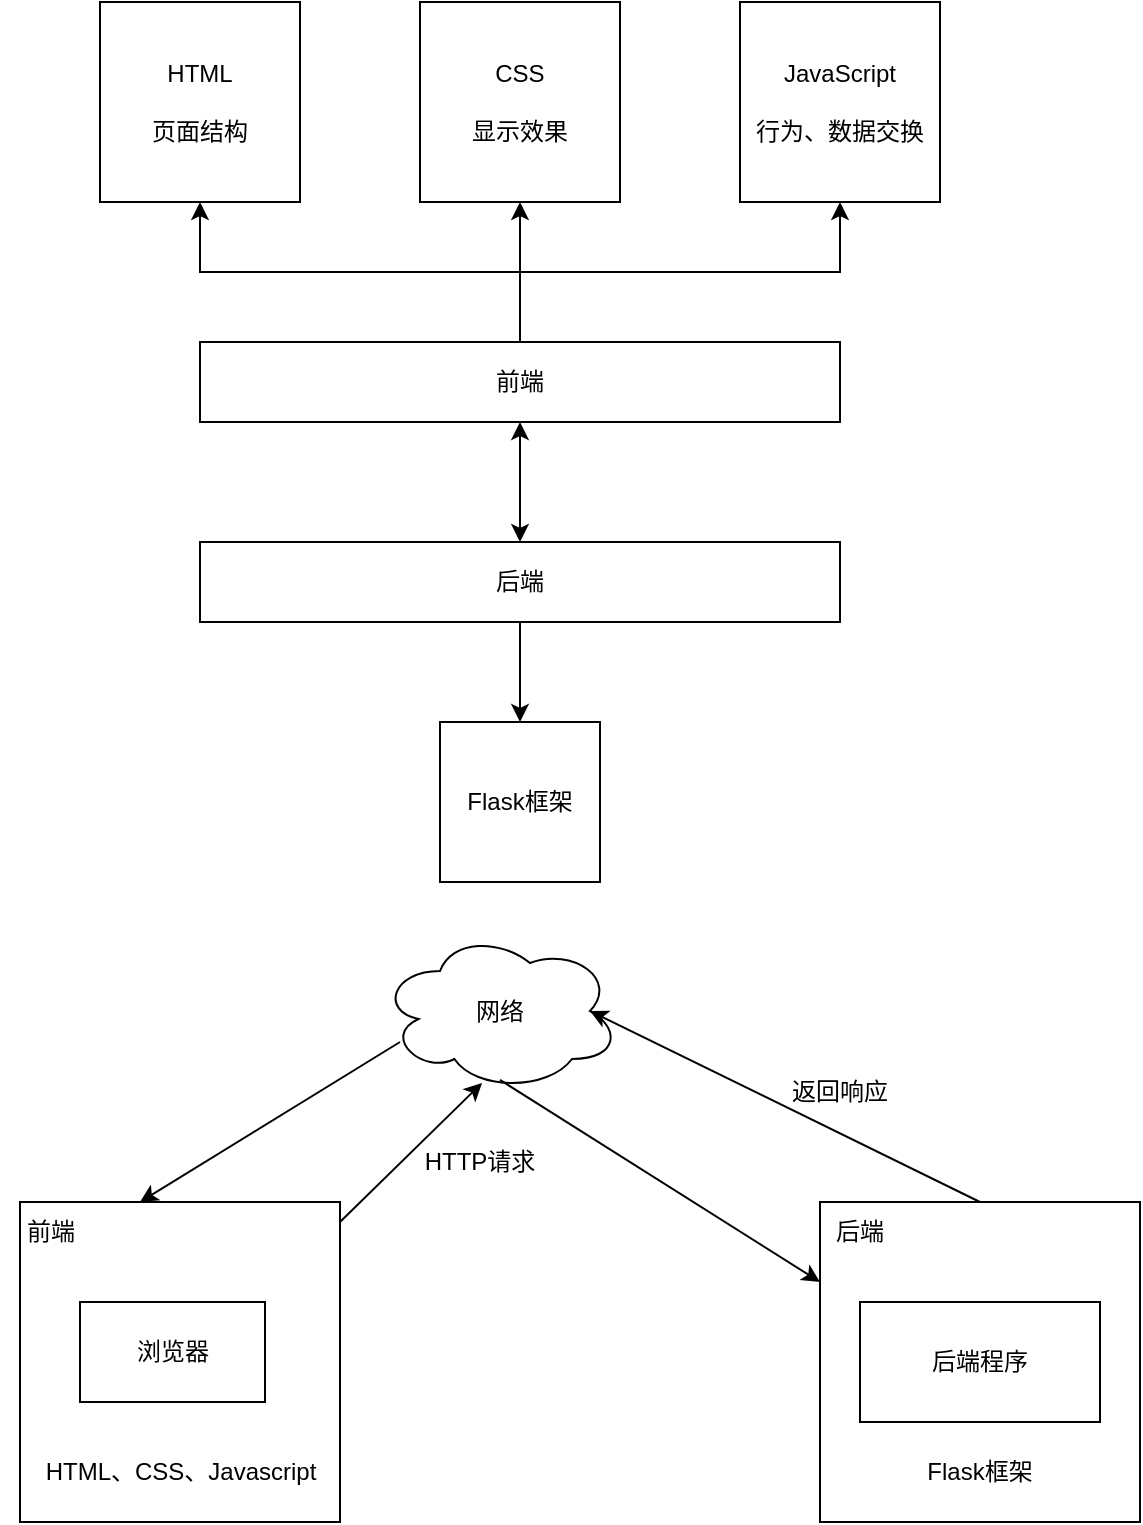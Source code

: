 <mxfile version="24.7.16">
  <diagram name="第 1 页" id="8LmBcNI--tKPu7FltJg5">
    <mxGraphModel dx="786" dy="727" grid="1" gridSize="10" guides="1" tooltips="1" connect="1" arrows="1" fold="1" page="1" pageScale="1" pageWidth="827" pageHeight="1169" math="0" shadow="0">
      <root>
        <mxCell id="0" />
        <mxCell id="1" parent="0" />
        <mxCell id="7QBGPzDU7OmqLAZBRUC4-1" value="HTML&lt;div&gt;&lt;br&gt;页面结构&lt;/div&gt;" style="whiteSpace=wrap;html=1;aspect=fixed;" vertex="1" parent="1">
          <mxGeometry x="120" y="80" width="100" height="100" as="geometry" />
        </mxCell>
        <mxCell id="7QBGPzDU7OmqLAZBRUC4-2" value="CSS&lt;div&gt;&lt;br&gt;&lt;div&gt;显示效果&lt;/div&gt;&lt;/div&gt;" style="whiteSpace=wrap;html=1;aspect=fixed;" vertex="1" parent="1">
          <mxGeometry x="280" y="80" width="100" height="100" as="geometry" />
        </mxCell>
        <mxCell id="7QBGPzDU7OmqLAZBRUC4-3" value="JavaScript&lt;div&gt;&lt;br&gt;&lt;div&gt;行为、数据交换&lt;/div&gt;&lt;/div&gt;" style="whiteSpace=wrap;html=1;aspect=fixed;" vertex="1" parent="1">
          <mxGeometry x="440" y="80" width="100" height="100" as="geometry" />
        </mxCell>
        <mxCell id="7QBGPzDU7OmqLAZBRUC4-11" style="edgeStyle=orthogonalEdgeStyle;rounded=0;orthogonalLoop=1;jettySize=auto;html=1;entryX=0.5;entryY=1;entryDx=0;entryDy=0;" edge="1" parent="1" source="7QBGPzDU7OmqLAZBRUC4-5" target="7QBGPzDU7OmqLAZBRUC4-2">
          <mxGeometry relative="1" as="geometry" />
        </mxCell>
        <mxCell id="7QBGPzDU7OmqLAZBRUC4-5" value="前端" style="rounded=0;whiteSpace=wrap;html=1;" vertex="1" parent="1">
          <mxGeometry x="170" y="250" width="320" height="40" as="geometry" />
        </mxCell>
        <mxCell id="7QBGPzDU7OmqLAZBRUC4-12" value="" style="endArrow=classic;html=1;rounded=0;exitX=0.5;exitY=0;exitDx=0;exitDy=0;entryX=0.5;entryY=1;entryDx=0;entryDy=0;edgeStyle=orthogonalEdgeStyle;" edge="1" parent="1" source="7QBGPzDU7OmqLAZBRUC4-5" target="7QBGPzDU7OmqLAZBRUC4-1">
          <mxGeometry width="50" height="50" relative="1" as="geometry">
            <mxPoint x="110" y="210" as="sourcePoint" />
            <mxPoint x="160" y="160" as="targetPoint" />
          </mxGeometry>
        </mxCell>
        <mxCell id="7QBGPzDU7OmqLAZBRUC4-13" value="" style="endArrow=classic;html=1;rounded=0;entryX=0.5;entryY=1;entryDx=0;entryDy=0;exitX=0.5;exitY=0;exitDx=0;exitDy=0;edgeStyle=orthogonalEdgeStyle;" edge="1" parent="1" source="7QBGPzDU7OmqLAZBRUC4-5" target="7QBGPzDU7OmqLAZBRUC4-3">
          <mxGeometry width="50" height="50" relative="1" as="geometry">
            <mxPoint x="320" y="240" as="sourcePoint" />
            <mxPoint x="370" y="190" as="targetPoint" />
          </mxGeometry>
        </mxCell>
        <mxCell id="7QBGPzDU7OmqLAZBRUC4-14" value="后端" style="rounded=0;whiteSpace=wrap;html=1;" vertex="1" parent="1">
          <mxGeometry x="170" y="350" width="320" height="40" as="geometry" />
        </mxCell>
        <mxCell id="7QBGPzDU7OmqLAZBRUC4-15" value="" style="endArrow=classic;startArrow=classic;html=1;rounded=0;exitX=0.5;exitY=0;exitDx=0;exitDy=0;" edge="1" parent="1" source="7QBGPzDU7OmqLAZBRUC4-14">
          <mxGeometry width="50" height="50" relative="1" as="geometry">
            <mxPoint x="280" y="340" as="sourcePoint" />
            <mxPoint x="330" y="290" as="targetPoint" />
          </mxGeometry>
        </mxCell>
        <mxCell id="7QBGPzDU7OmqLAZBRUC4-16" value="Flask框架" style="whiteSpace=wrap;html=1;aspect=fixed;" vertex="1" parent="1">
          <mxGeometry x="290" y="440" width="80" height="80" as="geometry" />
        </mxCell>
        <mxCell id="7QBGPzDU7OmqLAZBRUC4-17" value="" style="endArrow=classic;html=1;rounded=0;entryX=0.5;entryY=0;entryDx=0;entryDy=0;" edge="1" parent="1" target="7QBGPzDU7OmqLAZBRUC4-16">
          <mxGeometry width="50" height="50" relative="1" as="geometry">
            <mxPoint x="330" y="390" as="sourcePoint" />
            <mxPoint x="380" y="340" as="targetPoint" />
          </mxGeometry>
        </mxCell>
        <mxCell id="7QBGPzDU7OmqLAZBRUC4-21" value="" style="whiteSpace=wrap;html=1;aspect=fixed;" vertex="1" parent="1">
          <mxGeometry x="80" y="680" width="160" height="160" as="geometry" />
        </mxCell>
        <mxCell id="7QBGPzDU7OmqLAZBRUC4-22" value="前端" style="text;html=1;align=center;verticalAlign=middle;resizable=0;points=[];autosize=1;strokeColor=none;fillColor=none;" vertex="1" parent="1">
          <mxGeometry x="70" y="680" width="50" height="30" as="geometry" />
        </mxCell>
        <mxCell id="7QBGPzDU7OmqLAZBRUC4-23" value="浏览器" style="rounded=0;whiteSpace=wrap;html=1;" vertex="1" parent="1">
          <mxGeometry x="110" y="730" width="92.5" height="50" as="geometry" />
        </mxCell>
        <mxCell id="7QBGPzDU7OmqLAZBRUC4-24" value="HTML、CSS、Javascript" style="text;html=1;align=center;verticalAlign=middle;resizable=0;points=[];autosize=1;strokeColor=none;fillColor=none;" vertex="1" parent="1">
          <mxGeometry x="80" y="800" width="160" height="30" as="geometry" />
        </mxCell>
        <mxCell id="7QBGPzDU7OmqLAZBRUC4-25" value="网络" style="ellipse;shape=cloud;whiteSpace=wrap;html=1;" vertex="1" parent="1">
          <mxGeometry x="260" y="544.5" width="120" height="80" as="geometry" />
        </mxCell>
        <mxCell id="7QBGPzDU7OmqLAZBRUC4-26" value="" style="endArrow=classic;html=1;rounded=0;entryX=0.425;entryY=0.95;entryDx=0;entryDy=0;entryPerimeter=0;" edge="1" parent="1" target="7QBGPzDU7OmqLAZBRUC4-25">
          <mxGeometry width="50" height="50" relative="1" as="geometry">
            <mxPoint x="240" y="690" as="sourcePoint" />
            <mxPoint x="290" y="640" as="targetPoint" />
          </mxGeometry>
        </mxCell>
        <mxCell id="7QBGPzDU7OmqLAZBRUC4-27" value="HTTP请求" style="text;html=1;align=center;verticalAlign=middle;whiteSpace=wrap;rounded=0;" vertex="1" parent="1">
          <mxGeometry x="280" y="650" width="60" height="20" as="geometry" />
        </mxCell>
        <mxCell id="7QBGPzDU7OmqLAZBRUC4-28" value="" style="whiteSpace=wrap;html=1;aspect=fixed;" vertex="1" parent="1">
          <mxGeometry x="480" y="680" width="160" height="160" as="geometry" />
        </mxCell>
        <mxCell id="7QBGPzDU7OmqLAZBRUC4-29" value="后端" style="text;html=1;align=center;verticalAlign=middle;whiteSpace=wrap;rounded=0;" vertex="1" parent="1">
          <mxGeometry x="470" y="680" width="60" height="30" as="geometry" />
        </mxCell>
        <mxCell id="7QBGPzDU7OmqLAZBRUC4-30" value="后端程序" style="rounded=0;whiteSpace=wrap;html=1;" vertex="1" parent="1">
          <mxGeometry x="500" y="730" width="120" height="60" as="geometry" />
        </mxCell>
        <mxCell id="7QBGPzDU7OmqLAZBRUC4-31" value="Flask框架" style="text;html=1;align=center;verticalAlign=middle;whiteSpace=wrap;rounded=0;" vertex="1" parent="1">
          <mxGeometry x="530" y="800" width="60" height="30" as="geometry" />
        </mxCell>
        <mxCell id="7QBGPzDU7OmqLAZBRUC4-34" value="返回响应" style="text;html=1;align=center;verticalAlign=middle;whiteSpace=wrap;rounded=0;" vertex="1" parent="1">
          <mxGeometry x="460" y="610" width="60" height="30" as="geometry" />
        </mxCell>
        <mxCell id="7QBGPzDU7OmqLAZBRUC4-35" value="" style="endArrow=classic;html=1;rounded=0;exitX=0.5;exitY=0;exitDx=0;exitDy=0;entryX=0.875;entryY=0.5;entryDx=0;entryDy=0;entryPerimeter=0;" edge="1" parent="1" source="7QBGPzDU7OmqLAZBRUC4-28" target="7QBGPzDU7OmqLAZBRUC4-25">
          <mxGeometry relative="1" as="geometry">
            <mxPoint x="380" y="780" as="sourcePoint" />
            <mxPoint x="480" y="780" as="targetPoint" />
          </mxGeometry>
        </mxCell>
        <mxCell id="7QBGPzDU7OmqLAZBRUC4-38" value="" style="endArrow=classic;html=1;rounded=0;entryX=0.375;entryY=0;entryDx=0;entryDy=0;entryPerimeter=0;" edge="1" parent="1" target="7QBGPzDU7OmqLAZBRUC4-21">
          <mxGeometry width="50" height="50" relative="1" as="geometry">
            <mxPoint x="270" y="600" as="sourcePoint" />
            <mxPoint x="320" y="550" as="targetPoint" />
          </mxGeometry>
        </mxCell>
        <mxCell id="7QBGPzDU7OmqLAZBRUC4-39" value="" style="endArrow=classic;html=1;rounded=0;exitX=0.5;exitY=0.931;exitDx=0;exitDy=0;exitPerimeter=0;entryX=0;entryY=0.25;entryDx=0;entryDy=0;" edge="1" parent="1" source="7QBGPzDU7OmqLAZBRUC4-25" target="7QBGPzDU7OmqLAZBRUC4-28">
          <mxGeometry width="50" height="50" relative="1" as="geometry">
            <mxPoint x="400" y="700" as="sourcePoint" />
            <mxPoint x="450" y="650" as="targetPoint" />
          </mxGeometry>
        </mxCell>
      </root>
    </mxGraphModel>
  </diagram>
</mxfile>
